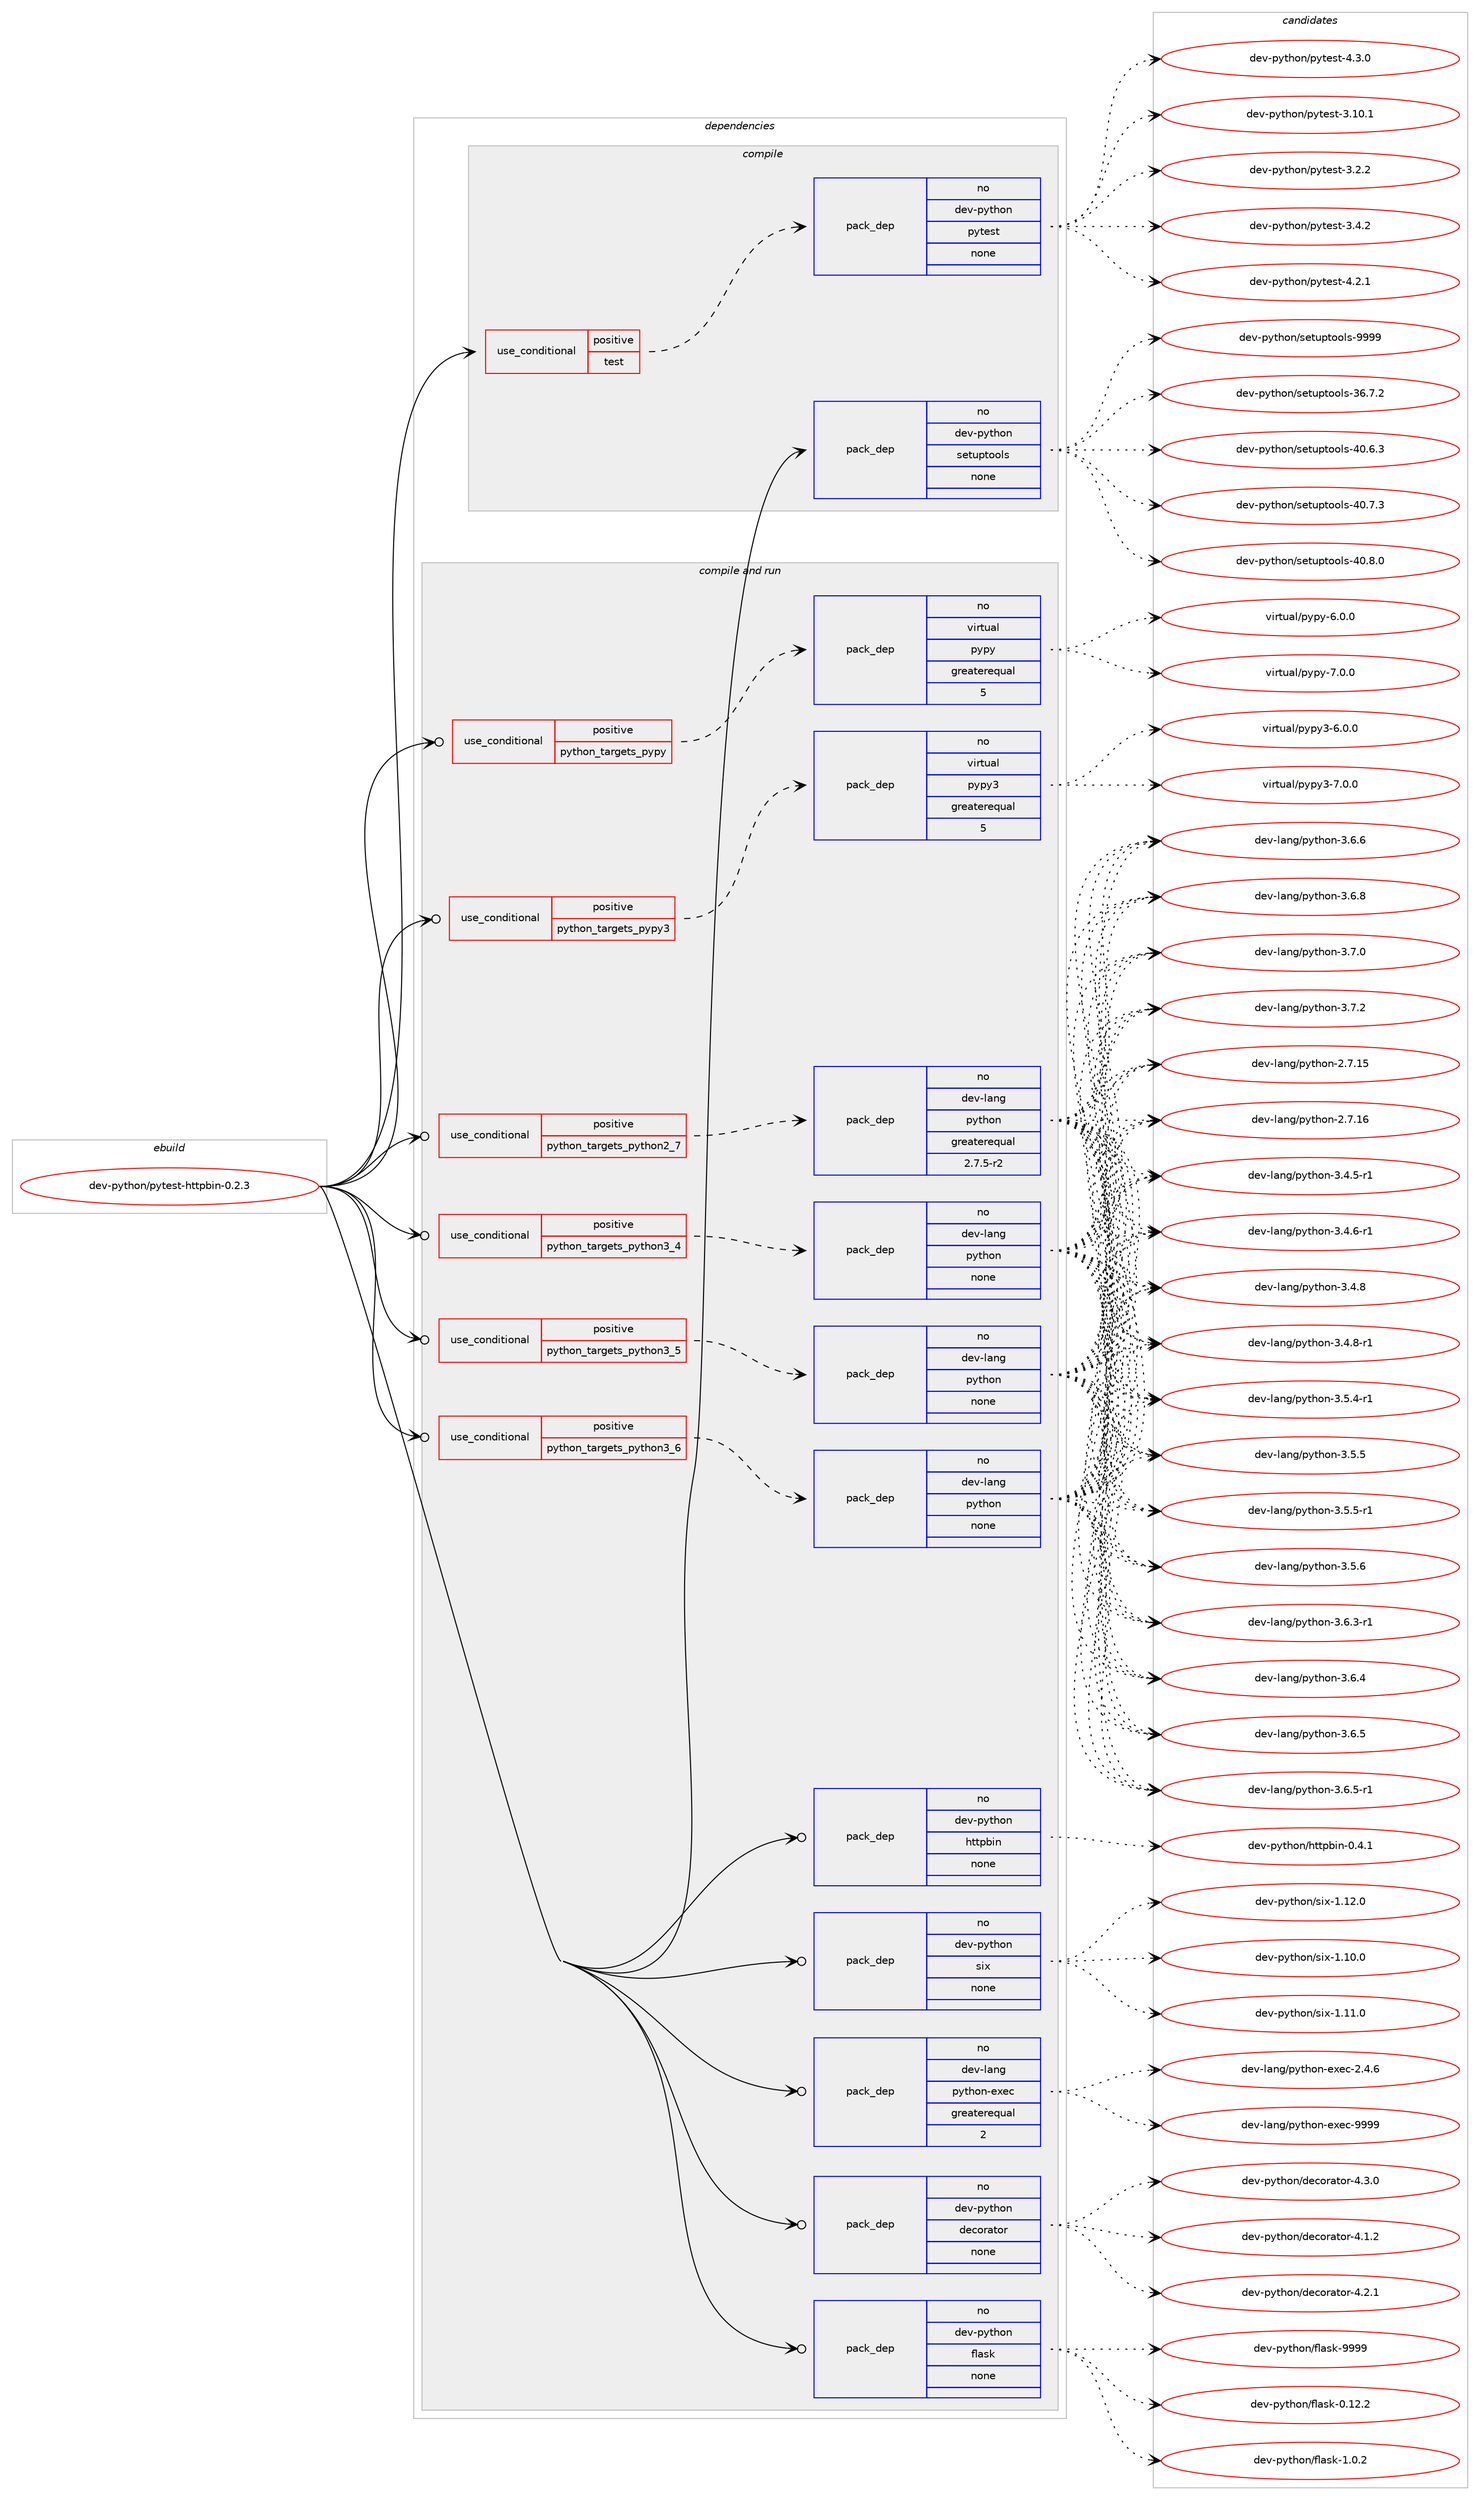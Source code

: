 digraph prolog {

# *************
# Graph options
# *************

newrank=true;
concentrate=true;
compound=true;
graph [rankdir=LR,fontname=Helvetica,fontsize=10,ranksep=1.5];#, ranksep=2.5, nodesep=0.2];
edge  [arrowhead=vee];
node  [fontname=Helvetica,fontsize=10];

# **********
# The ebuild
# **********

subgraph cluster_leftcol {
color=gray;
rank=same;
label=<<i>ebuild</i>>;
id [label="dev-python/pytest-httpbin-0.2.3", color=red, width=4, href="../dev-python/pytest-httpbin-0.2.3.svg"];
}

# ****************
# The dependencies
# ****************

subgraph cluster_midcol {
color=gray;
label=<<i>dependencies</i>>;
subgraph cluster_compile {
fillcolor="#eeeeee";
style=filled;
label=<<i>compile</i>>;
subgraph cond382144 {
dependency1433342 [label=<<TABLE BORDER="0" CELLBORDER="1" CELLSPACING="0" CELLPADDING="4"><TR><TD ROWSPAN="3" CELLPADDING="10">use_conditional</TD></TR><TR><TD>positive</TD></TR><TR><TD>test</TD></TR></TABLE>>, shape=none, color=red];
subgraph pack1027850 {
dependency1433343 [label=<<TABLE BORDER="0" CELLBORDER="1" CELLSPACING="0" CELLPADDING="4" WIDTH="220"><TR><TD ROWSPAN="6" CELLPADDING="30">pack_dep</TD></TR><TR><TD WIDTH="110">no</TD></TR><TR><TD>dev-python</TD></TR><TR><TD>pytest</TD></TR><TR><TD>none</TD></TR><TR><TD></TD></TR></TABLE>>, shape=none, color=blue];
}
dependency1433342:e -> dependency1433343:w [weight=20,style="dashed",arrowhead="vee"];
}
id:e -> dependency1433342:w [weight=20,style="solid",arrowhead="vee"];
subgraph pack1027851 {
dependency1433344 [label=<<TABLE BORDER="0" CELLBORDER="1" CELLSPACING="0" CELLPADDING="4" WIDTH="220"><TR><TD ROWSPAN="6" CELLPADDING="30">pack_dep</TD></TR><TR><TD WIDTH="110">no</TD></TR><TR><TD>dev-python</TD></TR><TR><TD>setuptools</TD></TR><TR><TD>none</TD></TR><TR><TD></TD></TR></TABLE>>, shape=none, color=blue];
}
id:e -> dependency1433344:w [weight=20,style="solid",arrowhead="vee"];
}
subgraph cluster_compileandrun {
fillcolor="#eeeeee";
style=filled;
label=<<i>compile and run</i>>;
subgraph cond382145 {
dependency1433345 [label=<<TABLE BORDER="0" CELLBORDER="1" CELLSPACING="0" CELLPADDING="4"><TR><TD ROWSPAN="3" CELLPADDING="10">use_conditional</TD></TR><TR><TD>positive</TD></TR><TR><TD>python_targets_pypy</TD></TR></TABLE>>, shape=none, color=red];
subgraph pack1027852 {
dependency1433346 [label=<<TABLE BORDER="0" CELLBORDER="1" CELLSPACING="0" CELLPADDING="4" WIDTH="220"><TR><TD ROWSPAN="6" CELLPADDING="30">pack_dep</TD></TR><TR><TD WIDTH="110">no</TD></TR><TR><TD>virtual</TD></TR><TR><TD>pypy</TD></TR><TR><TD>greaterequal</TD></TR><TR><TD>5</TD></TR></TABLE>>, shape=none, color=blue];
}
dependency1433345:e -> dependency1433346:w [weight=20,style="dashed",arrowhead="vee"];
}
id:e -> dependency1433345:w [weight=20,style="solid",arrowhead="odotvee"];
subgraph cond382146 {
dependency1433347 [label=<<TABLE BORDER="0" CELLBORDER="1" CELLSPACING="0" CELLPADDING="4"><TR><TD ROWSPAN="3" CELLPADDING="10">use_conditional</TD></TR><TR><TD>positive</TD></TR><TR><TD>python_targets_pypy3</TD></TR></TABLE>>, shape=none, color=red];
subgraph pack1027853 {
dependency1433348 [label=<<TABLE BORDER="0" CELLBORDER="1" CELLSPACING="0" CELLPADDING="4" WIDTH="220"><TR><TD ROWSPAN="6" CELLPADDING="30">pack_dep</TD></TR><TR><TD WIDTH="110">no</TD></TR><TR><TD>virtual</TD></TR><TR><TD>pypy3</TD></TR><TR><TD>greaterequal</TD></TR><TR><TD>5</TD></TR></TABLE>>, shape=none, color=blue];
}
dependency1433347:e -> dependency1433348:w [weight=20,style="dashed",arrowhead="vee"];
}
id:e -> dependency1433347:w [weight=20,style="solid",arrowhead="odotvee"];
subgraph cond382147 {
dependency1433349 [label=<<TABLE BORDER="0" CELLBORDER="1" CELLSPACING="0" CELLPADDING="4"><TR><TD ROWSPAN="3" CELLPADDING="10">use_conditional</TD></TR><TR><TD>positive</TD></TR><TR><TD>python_targets_python2_7</TD></TR></TABLE>>, shape=none, color=red];
subgraph pack1027854 {
dependency1433350 [label=<<TABLE BORDER="0" CELLBORDER="1" CELLSPACING="0" CELLPADDING="4" WIDTH="220"><TR><TD ROWSPAN="6" CELLPADDING="30">pack_dep</TD></TR><TR><TD WIDTH="110">no</TD></TR><TR><TD>dev-lang</TD></TR><TR><TD>python</TD></TR><TR><TD>greaterequal</TD></TR><TR><TD>2.7.5-r2</TD></TR></TABLE>>, shape=none, color=blue];
}
dependency1433349:e -> dependency1433350:w [weight=20,style="dashed",arrowhead="vee"];
}
id:e -> dependency1433349:w [weight=20,style="solid",arrowhead="odotvee"];
subgraph cond382148 {
dependency1433351 [label=<<TABLE BORDER="0" CELLBORDER="1" CELLSPACING="0" CELLPADDING="4"><TR><TD ROWSPAN="3" CELLPADDING="10">use_conditional</TD></TR><TR><TD>positive</TD></TR><TR><TD>python_targets_python3_4</TD></TR></TABLE>>, shape=none, color=red];
subgraph pack1027855 {
dependency1433352 [label=<<TABLE BORDER="0" CELLBORDER="1" CELLSPACING="0" CELLPADDING="4" WIDTH="220"><TR><TD ROWSPAN="6" CELLPADDING="30">pack_dep</TD></TR><TR><TD WIDTH="110">no</TD></TR><TR><TD>dev-lang</TD></TR><TR><TD>python</TD></TR><TR><TD>none</TD></TR><TR><TD></TD></TR></TABLE>>, shape=none, color=blue];
}
dependency1433351:e -> dependency1433352:w [weight=20,style="dashed",arrowhead="vee"];
}
id:e -> dependency1433351:w [weight=20,style="solid",arrowhead="odotvee"];
subgraph cond382149 {
dependency1433353 [label=<<TABLE BORDER="0" CELLBORDER="1" CELLSPACING="0" CELLPADDING="4"><TR><TD ROWSPAN="3" CELLPADDING="10">use_conditional</TD></TR><TR><TD>positive</TD></TR><TR><TD>python_targets_python3_5</TD></TR></TABLE>>, shape=none, color=red];
subgraph pack1027856 {
dependency1433354 [label=<<TABLE BORDER="0" CELLBORDER="1" CELLSPACING="0" CELLPADDING="4" WIDTH="220"><TR><TD ROWSPAN="6" CELLPADDING="30">pack_dep</TD></TR><TR><TD WIDTH="110">no</TD></TR><TR><TD>dev-lang</TD></TR><TR><TD>python</TD></TR><TR><TD>none</TD></TR><TR><TD></TD></TR></TABLE>>, shape=none, color=blue];
}
dependency1433353:e -> dependency1433354:w [weight=20,style="dashed",arrowhead="vee"];
}
id:e -> dependency1433353:w [weight=20,style="solid",arrowhead="odotvee"];
subgraph cond382150 {
dependency1433355 [label=<<TABLE BORDER="0" CELLBORDER="1" CELLSPACING="0" CELLPADDING="4"><TR><TD ROWSPAN="3" CELLPADDING="10">use_conditional</TD></TR><TR><TD>positive</TD></TR><TR><TD>python_targets_python3_6</TD></TR></TABLE>>, shape=none, color=red];
subgraph pack1027857 {
dependency1433356 [label=<<TABLE BORDER="0" CELLBORDER="1" CELLSPACING="0" CELLPADDING="4" WIDTH="220"><TR><TD ROWSPAN="6" CELLPADDING="30">pack_dep</TD></TR><TR><TD WIDTH="110">no</TD></TR><TR><TD>dev-lang</TD></TR><TR><TD>python</TD></TR><TR><TD>none</TD></TR><TR><TD></TD></TR></TABLE>>, shape=none, color=blue];
}
dependency1433355:e -> dependency1433356:w [weight=20,style="dashed",arrowhead="vee"];
}
id:e -> dependency1433355:w [weight=20,style="solid",arrowhead="odotvee"];
subgraph pack1027858 {
dependency1433357 [label=<<TABLE BORDER="0" CELLBORDER="1" CELLSPACING="0" CELLPADDING="4" WIDTH="220"><TR><TD ROWSPAN="6" CELLPADDING="30">pack_dep</TD></TR><TR><TD WIDTH="110">no</TD></TR><TR><TD>dev-lang</TD></TR><TR><TD>python-exec</TD></TR><TR><TD>greaterequal</TD></TR><TR><TD>2</TD></TR></TABLE>>, shape=none, color=blue];
}
id:e -> dependency1433357:w [weight=20,style="solid",arrowhead="odotvee"];
subgraph pack1027859 {
dependency1433358 [label=<<TABLE BORDER="0" CELLBORDER="1" CELLSPACING="0" CELLPADDING="4" WIDTH="220"><TR><TD ROWSPAN="6" CELLPADDING="30">pack_dep</TD></TR><TR><TD WIDTH="110">no</TD></TR><TR><TD>dev-python</TD></TR><TR><TD>decorator</TD></TR><TR><TD>none</TD></TR><TR><TD></TD></TR></TABLE>>, shape=none, color=blue];
}
id:e -> dependency1433358:w [weight=20,style="solid",arrowhead="odotvee"];
subgraph pack1027860 {
dependency1433359 [label=<<TABLE BORDER="0" CELLBORDER="1" CELLSPACING="0" CELLPADDING="4" WIDTH="220"><TR><TD ROWSPAN="6" CELLPADDING="30">pack_dep</TD></TR><TR><TD WIDTH="110">no</TD></TR><TR><TD>dev-python</TD></TR><TR><TD>flask</TD></TR><TR><TD>none</TD></TR><TR><TD></TD></TR></TABLE>>, shape=none, color=blue];
}
id:e -> dependency1433359:w [weight=20,style="solid",arrowhead="odotvee"];
subgraph pack1027861 {
dependency1433360 [label=<<TABLE BORDER="0" CELLBORDER="1" CELLSPACING="0" CELLPADDING="4" WIDTH="220"><TR><TD ROWSPAN="6" CELLPADDING="30">pack_dep</TD></TR><TR><TD WIDTH="110">no</TD></TR><TR><TD>dev-python</TD></TR><TR><TD>httpbin</TD></TR><TR><TD>none</TD></TR><TR><TD></TD></TR></TABLE>>, shape=none, color=blue];
}
id:e -> dependency1433360:w [weight=20,style="solid",arrowhead="odotvee"];
subgraph pack1027862 {
dependency1433361 [label=<<TABLE BORDER="0" CELLBORDER="1" CELLSPACING="0" CELLPADDING="4" WIDTH="220"><TR><TD ROWSPAN="6" CELLPADDING="30">pack_dep</TD></TR><TR><TD WIDTH="110">no</TD></TR><TR><TD>dev-python</TD></TR><TR><TD>six</TD></TR><TR><TD>none</TD></TR><TR><TD></TD></TR></TABLE>>, shape=none, color=blue];
}
id:e -> dependency1433361:w [weight=20,style="solid",arrowhead="odotvee"];
}
subgraph cluster_run {
fillcolor="#eeeeee";
style=filled;
label=<<i>run</i>>;
}
}

# **************
# The candidates
# **************

subgraph cluster_choices {
rank=same;
color=gray;
label=<<i>candidates</i>>;

subgraph choice1027850 {
color=black;
nodesep=1;
choice100101118451121211161041111104711212111610111511645514649484649 [label="dev-python/pytest-3.10.1", color=red, width=4,href="../dev-python/pytest-3.10.1.svg"];
choice1001011184511212111610411111047112121116101115116455146504650 [label="dev-python/pytest-3.2.2", color=red, width=4,href="../dev-python/pytest-3.2.2.svg"];
choice1001011184511212111610411111047112121116101115116455146524650 [label="dev-python/pytest-3.4.2", color=red, width=4,href="../dev-python/pytest-3.4.2.svg"];
choice1001011184511212111610411111047112121116101115116455246504649 [label="dev-python/pytest-4.2.1", color=red, width=4,href="../dev-python/pytest-4.2.1.svg"];
choice1001011184511212111610411111047112121116101115116455246514648 [label="dev-python/pytest-4.3.0", color=red, width=4,href="../dev-python/pytest-4.3.0.svg"];
dependency1433343:e -> choice100101118451121211161041111104711212111610111511645514649484649:w [style=dotted,weight="100"];
dependency1433343:e -> choice1001011184511212111610411111047112121116101115116455146504650:w [style=dotted,weight="100"];
dependency1433343:e -> choice1001011184511212111610411111047112121116101115116455146524650:w [style=dotted,weight="100"];
dependency1433343:e -> choice1001011184511212111610411111047112121116101115116455246504649:w [style=dotted,weight="100"];
dependency1433343:e -> choice1001011184511212111610411111047112121116101115116455246514648:w [style=dotted,weight="100"];
}
subgraph choice1027851 {
color=black;
nodesep=1;
choice100101118451121211161041111104711510111611711211611111110811545515446554650 [label="dev-python/setuptools-36.7.2", color=red, width=4,href="../dev-python/setuptools-36.7.2.svg"];
choice100101118451121211161041111104711510111611711211611111110811545524846544651 [label="dev-python/setuptools-40.6.3", color=red, width=4,href="../dev-python/setuptools-40.6.3.svg"];
choice100101118451121211161041111104711510111611711211611111110811545524846554651 [label="dev-python/setuptools-40.7.3", color=red, width=4,href="../dev-python/setuptools-40.7.3.svg"];
choice100101118451121211161041111104711510111611711211611111110811545524846564648 [label="dev-python/setuptools-40.8.0", color=red, width=4,href="../dev-python/setuptools-40.8.0.svg"];
choice10010111845112121116104111110471151011161171121161111111081154557575757 [label="dev-python/setuptools-9999", color=red, width=4,href="../dev-python/setuptools-9999.svg"];
dependency1433344:e -> choice100101118451121211161041111104711510111611711211611111110811545515446554650:w [style=dotted,weight="100"];
dependency1433344:e -> choice100101118451121211161041111104711510111611711211611111110811545524846544651:w [style=dotted,weight="100"];
dependency1433344:e -> choice100101118451121211161041111104711510111611711211611111110811545524846554651:w [style=dotted,weight="100"];
dependency1433344:e -> choice100101118451121211161041111104711510111611711211611111110811545524846564648:w [style=dotted,weight="100"];
dependency1433344:e -> choice10010111845112121116104111110471151011161171121161111111081154557575757:w [style=dotted,weight="100"];
}
subgraph choice1027852 {
color=black;
nodesep=1;
choice1181051141161179710847112121112121455446484648 [label="virtual/pypy-6.0.0", color=red, width=4,href="../virtual/pypy-6.0.0.svg"];
choice1181051141161179710847112121112121455546484648 [label="virtual/pypy-7.0.0", color=red, width=4,href="../virtual/pypy-7.0.0.svg"];
dependency1433346:e -> choice1181051141161179710847112121112121455446484648:w [style=dotted,weight="100"];
dependency1433346:e -> choice1181051141161179710847112121112121455546484648:w [style=dotted,weight="100"];
}
subgraph choice1027853 {
color=black;
nodesep=1;
choice118105114116117971084711212111212151455446484648 [label="virtual/pypy3-6.0.0", color=red, width=4,href="../virtual/pypy3-6.0.0.svg"];
choice118105114116117971084711212111212151455546484648 [label="virtual/pypy3-7.0.0", color=red, width=4,href="../virtual/pypy3-7.0.0.svg"];
dependency1433348:e -> choice118105114116117971084711212111212151455446484648:w [style=dotted,weight="100"];
dependency1433348:e -> choice118105114116117971084711212111212151455546484648:w [style=dotted,weight="100"];
}
subgraph choice1027854 {
color=black;
nodesep=1;
choice10010111845108971101034711212111610411111045504655464953 [label="dev-lang/python-2.7.15", color=red, width=4,href="../dev-lang/python-2.7.15.svg"];
choice10010111845108971101034711212111610411111045504655464954 [label="dev-lang/python-2.7.16", color=red, width=4,href="../dev-lang/python-2.7.16.svg"];
choice1001011184510897110103471121211161041111104551465246534511449 [label="dev-lang/python-3.4.5-r1", color=red, width=4,href="../dev-lang/python-3.4.5-r1.svg"];
choice1001011184510897110103471121211161041111104551465246544511449 [label="dev-lang/python-3.4.6-r1", color=red, width=4,href="../dev-lang/python-3.4.6-r1.svg"];
choice100101118451089711010347112121116104111110455146524656 [label="dev-lang/python-3.4.8", color=red, width=4,href="../dev-lang/python-3.4.8.svg"];
choice1001011184510897110103471121211161041111104551465246564511449 [label="dev-lang/python-3.4.8-r1", color=red, width=4,href="../dev-lang/python-3.4.8-r1.svg"];
choice1001011184510897110103471121211161041111104551465346524511449 [label="dev-lang/python-3.5.4-r1", color=red, width=4,href="../dev-lang/python-3.5.4-r1.svg"];
choice100101118451089711010347112121116104111110455146534653 [label="dev-lang/python-3.5.5", color=red, width=4,href="../dev-lang/python-3.5.5.svg"];
choice1001011184510897110103471121211161041111104551465346534511449 [label="dev-lang/python-3.5.5-r1", color=red, width=4,href="../dev-lang/python-3.5.5-r1.svg"];
choice100101118451089711010347112121116104111110455146534654 [label="dev-lang/python-3.5.6", color=red, width=4,href="../dev-lang/python-3.5.6.svg"];
choice1001011184510897110103471121211161041111104551465446514511449 [label="dev-lang/python-3.6.3-r1", color=red, width=4,href="../dev-lang/python-3.6.3-r1.svg"];
choice100101118451089711010347112121116104111110455146544652 [label="dev-lang/python-3.6.4", color=red, width=4,href="../dev-lang/python-3.6.4.svg"];
choice100101118451089711010347112121116104111110455146544653 [label="dev-lang/python-3.6.5", color=red, width=4,href="../dev-lang/python-3.6.5.svg"];
choice1001011184510897110103471121211161041111104551465446534511449 [label="dev-lang/python-3.6.5-r1", color=red, width=4,href="../dev-lang/python-3.6.5-r1.svg"];
choice100101118451089711010347112121116104111110455146544654 [label="dev-lang/python-3.6.6", color=red, width=4,href="../dev-lang/python-3.6.6.svg"];
choice100101118451089711010347112121116104111110455146544656 [label="dev-lang/python-3.6.8", color=red, width=4,href="../dev-lang/python-3.6.8.svg"];
choice100101118451089711010347112121116104111110455146554648 [label="dev-lang/python-3.7.0", color=red, width=4,href="../dev-lang/python-3.7.0.svg"];
choice100101118451089711010347112121116104111110455146554650 [label="dev-lang/python-3.7.2", color=red, width=4,href="../dev-lang/python-3.7.2.svg"];
dependency1433350:e -> choice10010111845108971101034711212111610411111045504655464953:w [style=dotted,weight="100"];
dependency1433350:e -> choice10010111845108971101034711212111610411111045504655464954:w [style=dotted,weight="100"];
dependency1433350:e -> choice1001011184510897110103471121211161041111104551465246534511449:w [style=dotted,weight="100"];
dependency1433350:e -> choice1001011184510897110103471121211161041111104551465246544511449:w [style=dotted,weight="100"];
dependency1433350:e -> choice100101118451089711010347112121116104111110455146524656:w [style=dotted,weight="100"];
dependency1433350:e -> choice1001011184510897110103471121211161041111104551465246564511449:w [style=dotted,weight="100"];
dependency1433350:e -> choice1001011184510897110103471121211161041111104551465346524511449:w [style=dotted,weight="100"];
dependency1433350:e -> choice100101118451089711010347112121116104111110455146534653:w [style=dotted,weight="100"];
dependency1433350:e -> choice1001011184510897110103471121211161041111104551465346534511449:w [style=dotted,weight="100"];
dependency1433350:e -> choice100101118451089711010347112121116104111110455146534654:w [style=dotted,weight="100"];
dependency1433350:e -> choice1001011184510897110103471121211161041111104551465446514511449:w [style=dotted,weight="100"];
dependency1433350:e -> choice100101118451089711010347112121116104111110455146544652:w [style=dotted,weight="100"];
dependency1433350:e -> choice100101118451089711010347112121116104111110455146544653:w [style=dotted,weight="100"];
dependency1433350:e -> choice1001011184510897110103471121211161041111104551465446534511449:w [style=dotted,weight="100"];
dependency1433350:e -> choice100101118451089711010347112121116104111110455146544654:w [style=dotted,weight="100"];
dependency1433350:e -> choice100101118451089711010347112121116104111110455146544656:w [style=dotted,weight="100"];
dependency1433350:e -> choice100101118451089711010347112121116104111110455146554648:w [style=dotted,weight="100"];
dependency1433350:e -> choice100101118451089711010347112121116104111110455146554650:w [style=dotted,weight="100"];
}
subgraph choice1027855 {
color=black;
nodesep=1;
choice10010111845108971101034711212111610411111045504655464953 [label="dev-lang/python-2.7.15", color=red, width=4,href="../dev-lang/python-2.7.15.svg"];
choice10010111845108971101034711212111610411111045504655464954 [label="dev-lang/python-2.7.16", color=red, width=4,href="../dev-lang/python-2.7.16.svg"];
choice1001011184510897110103471121211161041111104551465246534511449 [label="dev-lang/python-3.4.5-r1", color=red, width=4,href="../dev-lang/python-3.4.5-r1.svg"];
choice1001011184510897110103471121211161041111104551465246544511449 [label="dev-lang/python-3.4.6-r1", color=red, width=4,href="../dev-lang/python-3.4.6-r1.svg"];
choice100101118451089711010347112121116104111110455146524656 [label="dev-lang/python-3.4.8", color=red, width=4,href="../dev-lang/python-3.4.8.svg"];
choice1001011184510897110103471121211161041111104551465246564511449 [label="dev-lang/python-3.4.8-r1", color=red, width=4,href="../dev-lang/python-3.4.8-r1.svg"];
choice1001011184510897110103471121211161041111104551465346524511449 [label="dev-lang/python-3.5.4-r1", color=red, width=4,href="../dev-lang/python-3.5.4-r1.svg"];
choice100101118451089711010347112121116104111110455146534653 [label="dev-lang/python-3.5.5", color=red, width=4,href="../dev-lang/python-3.5.5.svg"];
choice1001011184510897110103471121211161041111104551465346534511449 [label="dev-lang/python-3.5.5-r1", color=red, width=4,href="../dev-lang/python-3.5.5-r1.svg"];
choice100101118451089711010347112121116104111110455146534654 [label="dev-lang/python-3.5.6", color=red, width=4,href="../dev-lang/python-3.5.6.svg"];
choice1001011184510897110103471121211161041111104551465446514511449 [label="dev-lang/python-3.6.3-r1", color=red, width=4,href="../dev-lang/python-3.6.3-r1.svg"];
choice100101118451089711010347112121116104111110455146544652 [label="dev-lang/python-3.6.4", color=red, width=4,href="../dev-lang/python-3.6.4.svg"];
choice100101118451089711010347112121116104111110455146544653 [label="dev-lang/python-3.6.5", color=red, width=4,href="../dev-lang/python-3.6.5.svg"];
choice1001011184510897110103471121211161041111104551465446534511449 [label="dev-lang/python-3.6.5-r1", color=red, width=4,href="../dev-lang/python-3.6.5-r1.svg"];
choice100101118451089711010347112121116104111110455146544654 [label="dev-lang/python-3.6.6", color=red, width=4,href="../dev-lang/python-3.6.6.svg"];
choice100101118451089711010347112121116104111110455146544656 [label="dev-lang/python-3.6.8", color=red, width=4,href="../dev-lang/python-3.6.8.svg"];
choice100101118451089711010347112121116104111110455146554648 [label="dev-lang/python-3.7.0", color=red, width=4,href="../dev-lang/python-3.7.0.svg"];
choice100101118451089711010347112121116104111110455146554650 [label="dev-lang/python-3.7.2", color=red, width=4,href="../dev-lang/python-3.7.2.svg"];
dependency1433352:e -> choice10010111845108971101034711212111610411111045504655464953:w [style=dotted,weight="100"];
dependency1433352:e -> choice10010111845108971101034711212111610411111045504655464954:w [style=dotted,weight="100"];
dependency1433352:e -> choice1001011184510897110103471121211161041111104551465246534511449:w [style=dotted,weight="100"];
dependency1433352:e -> choice1001011184510897110103471121211161041111104551465246544511449:w [style=dotted,weight="100"];
dependency1433352:e -> choice100101118451089711010347112121116104111110455146524656:w [style=dotted,weight="100"];
dependency1433352:e -> choice1001011184510897110103471121211161041111104551465246564511449:w [style=dotted,weight="100"];
dependency1433352:e -> choice1001011184510897110103471121211161041111104551465346524511449:w [style=dotted,weight="100"];
dependency1433352:e -> choice100101118451089711010347112121116104111110455146534653:w [style=dotted,weight="100"];
dependency1433352:e -> choice1001011184510897110103471121211161041111104551465346534511449:w [style=dotted,weight="100"];
dependency1433352:e -> choice100101118451089711010347112121116104111110455146534654:w [style=dotted,weight="100"];
dependency1433352:e -> choice1001011184510897110103471121211161041111104551465446514511449:w [style=dotted,weight="100"];
dependency1433352:e -> choice100101118451089711010347112121116104111110455146544652:w [style=dotted,weight="100"];
dependency1433352:e -> choice100101118451089711010347112121116104111110455146544653:w [style=dotted,weight="100"];
dependency1433352:e -> choice1001011184510897110103471121211161041111104551465446534511449:w [style=dotted,weight="100"];
dependency1433352:e -> choice100101118451089711010347112121116104111110455146544654:w [style=dotted,weight="100"];
dependency1433352:e -> choice100101118451089711010347112121116104111110455146544656:w [style=dotted,weight="100"];
dependency1433352:e -> choice100101118451089711010347112121116104111110455146554648:w [style=dotted,weight="100"];
dependency1433352:e -> choice100101118451089711010347112121116104111110455146554650:w [style=dotted,weight="100"];
}
subgraph choice1027856 {
color=black;
nodesep=1;
choice10010111845108971101034711212111610411111045504655464953 [label="dev-lang/python-2.7.15", color=red, width=4,href="../dev-lang/python-2.7.15.svg"];
choice10010111845108971101034711212111610411111045504655464954 [label="dev-lang/python-2.7.16", color=red, width=4,href="../dev-lang/python-2.7.16.svg"];
choice1001011184510897110103471121211161041111104551465246534511449 [label="dev-lang/python-3.4.5-r1", color=red, width=4,href="../dev-lang/python-3.4.5-r1.svg"];
choice1001011184510897110103471121211161041111104551465246544511449 [label="dev-lang/python-3.4.6-r1", color=red, width=4,href="../dev-lang/python-3.4.6-r1.svg"];
choice100101118451089711010347112121116104111110455146524656 [label="dev-lang/python-3.4.8", color=red, width=4,href="../dev-lang/python-3.4.8.svg"];
choice1001011184510897110103471121211161041111104551465246564511449 [label="dev-lang/python-3.4.8-r1", color=red, width=4,href="../dev-lang/python-3.4.8-r1.svg"];
choice1001011184510897110103471121211161041111104551465346524511449 [label="dev-lang/python-3.5.4-r1", color=red, width=4,href="../dev-lang/python-3.5.4-r1.svg"];
choice100101118451089711010347112121116104111110455146534653 [label="dev-lang/python-3.5.5", color=red, width=4,href="../dev-lang/python-3.5.5.svg"];
choice1001011184510897110103471121211161041111104551465346534511449 [label="dev-lang/python-3.5.5-r1", color=red, width=4,href="../dev-lang/python-3.5.5-r1.svg"];
choice100101118451089711010347112121116104111110455146534654 [label="dev-lang/python-3.5.6", color=red, width=4,href="../dev-lang/python-3.5.6.svg"];
choice1001011184510897110103471121211161041111104551465446514511449 [label="dev-lang/python-3.6.3-r1", color=red, width=4,href="../dev-lang/python-3.6.3-r1.svg"];
choice100101118451089711010347112121116104111110455146544652 [label="dev-lang/python-3.6.4", color=red, width=4,href="../dev-lang/python-3.6.4.svg"];
choice100101118451089711010347112121116104111110455146544653 [label="dev-lang/python-3.6.5", color=red, width=4,href="../dev-lang/python-3.6.5.svg"];
choice1001011184510897110103471121211161041111104551465446534511449 [label="dev-lang/python-3.6.5-r1", color=red, width=4,href="../dev-lang/python-3.6.5-r1.svg"];
choice100101118451089711010347112121116104111110455146544654 [label="dev-lang/python-3.6.6", color=red, width=4,href="../dev-lang/python-3.6.6.svg"];
choice100101118451089711010347112121116104111110455146544656 [label="dev-lang/python-3.6.8", color=red, width=4,href="../dev-lang/python-3.6.8.svg"];
choice100101118451089711010347112121116104111110455146554648 [label="dev-lang/python-3.7.0", color=red, width=4,href="../dev-lang/python-3.7.0.svg"];
choice100101118451089711010347112121116104111110455146554650 [label="dev-lang/python-3.7.2", color=red, width=4,href="../dev-lang/python-3.7.2.svg"];
dependency1433354:e -> choice10010111845108971101034711212111610411111045504655464953:w [style=dotted,weight="100"];
dependency1433354:e -> choice10010111845108971101034711212111610411111045504655464954:w [style=dotted,weight="100"];
dependency1433354:e -> choice1001011184510897110103471121211161041111104551465246534511449:w [style=dotted,weight="100"];
dependency1433354:e -> choice1001011184510897110103471121211161041111104551465246544511449:w [style=dotted,weight="100"];
dependency1433354:e -> choice100101118451089711010347112121116104111110455146524656:w [style=dotted,weight="100"];
dependency1433354:e -> choice1001011184510897110103471121211161041111104551465246564511449:w [style=dotted,weight="100"];
dependency1433354:e -> choice1001011184510897110103471121211161041111104551465346524511449:w [style=dotted,weight="100"];
dependency1433354:e -> choice100101118451089711010347112121116104111110455146534653:w [style=dotted,weight="100"];
dependency1433354:e -> choice1001011184510897110103471121211161041111104551465346534511449:w [style=dotted,weight="100"];
dependency1433354:e -> choice100101118451089711010347112121116104111110455146534654:w [style=dotted,weight="100"];
dependency1433354:e -> choice1001011184510897110103471121211161041111104551465446514511449:w [style=dotted,weight="100"];
dependency1433354:e -> choice100101118451089711010347112121116104111110455146544652:w [style=dotted,weight="100"];
dependency1433354:e -> choice100101118451089711010347112121116104111110455146544653:w [style=dotted,weight="100"];
dependency1433354:e -> choice1001011184510897110103471121211161041111104551465446534511449:w [style=dotted,weight="100"];
dependency1433354:e -> choice100101118451089711010347112121116104111110455146544654:w [style=dotted,weight="100"];
dependency1433354:e -> choice100101118451089711010347112121116104111110455146544656:w [style=dotted,weight="100"];
dependency1433354:e -> choice100101118451089711010347112121116104111110455146554648:w [style=dotted,weight="100"];
dependency1433354:e -> choice100101118451089711010347112121116104111110455146554650:w [style=dotted,weight="100"];
}
subgraph choice1027857 {
color=black;
nodesep=1;
choice10010111845108971101034711212111610411111045504655464953 [label="dev-lang/python-2.7.15", color=red, width=4,href="../dev-lang/python-2.7.15.svg"];
choice10010111845108971101034711212111610411111045504655464954 [label="dev-lang/python-2.7.16", color=red, width=4,href="../dev-lang/python-2.7.16.svg"];
choice1001011184510897110103471121211161041111104551465246534511449 [label="dev-lang/python-3.4.5-r1", color=red, width=4,href="../dev-lang/python-3.4.5-r1.svg"];
choice1001011184510897110103471121211161041111104551465246544511449 [label="dev-lang/python-3.4.6-r1", color=red, width=4,href="../dev-lang/python-3.4.6-r1.svg"];
choice100101118451089711010347112121116104111110455146524656 [label="dev-lang/python-3.4.8", color=red, width=4,href="../dev-lang/python-3.4.8.svg"];
choice1001011184510897110103471121211161041111104551465246564511449 [label="dev-lang/python-3.4.8-r1", color=red, width=4,href="../dev-lang/python-3.4.8-r1.svg"];
choice1001011184510897110103471121211161041111104551465346524511449 [label="dev-lang/python-3.5.4-r1", color=red, width=4,href="../dev-lang/python-3.5.4-r1.svg"];
choice100101118451089711010347112121116104111110455146534653 [label="dev-lang/python-3.5.5", color=red, width=4,href="../dev-lang/python-3.5.5.svg"];
choice1001011184510897110103471121211161041111104551465346534511449 [label="dev-lang/python-3.5.5-r1", color=red, width=4,href="../dev-lang/python-3.5.5-r1.svg"];
choice100101118451089711010347112121116104111110455146534654 [label="dev-lang/python-3.5.6", color=red, width=4,href="../dev-lang/python-3.5.6.svg"];
choice1001011184510897110103471121211161041111104551465446514511449 [label="dev-lang/python-3.6.3-r1", color=red, width=4,href="../dev-lang/python-3.6.3-r1.svg"];
choice100101118451089711010347112121116104111110455146544652 [label="dev-lang/python-3.6.4", color=red, width=4,href="../dev-lang/python-3.6.4.svg"];
choice100101118451089711010347112121116104111110455146544653 [label="dev-lang/python-3.6.5", color=red, width=4,href="../dev-lang/python-3.6.5.svg"];
choice1001011184510897110103471121211161041111104551465446534511449 [label="dev-lang/python-3.6.5-r1", color=red, width=4,href="../dev-lang/python-3.6.5-r1.svg"];
choice100101118451089711010347112121116104111110455146544654 [label="dev-lang/python-3.6.6", color=red, width=4,href="../dev-lang/python-3.6.6.svg"];
choice100101118451089711010347112121116104111110455146544656 [label="dev-lang/python-3.6.8", color=red, width=4,href="../dev-lang/python-3.6.8.svg"];
choice100101118451089711010347112121116104111110455146554648 [label="dev-lang/python-3.7.0", color=red, width=4,href="../dev-lang/python-3.7.0.svg"];
choice100101118451089711010347112121116104111110455146554650 [label="dev-lang/python-3.7.2", color=red, width=4,href="../dev-lang/python-3.7.2.svg"];
dependency1433356:e -> choice10010111845108971101034711212111610411111045504655464953:w [style=dotted,weight="100"];
dependency1433356:e -> choice10010111845108971101034711212111610411111045504655464954:w [style=dotted,weight="100"];
dependency1433356:e -> choice1001011184510897110103471121211161041111104551465246534511449:w [style=dotted,weight="100"];
dependency1433356:e -> choice1001011184510897110103471121211161041111104551465246544511449:w [style=dotted,weight="100"];
dependency1433356:e -> choice100101118451089711010347112121116104111110455146524656:w [style=dotted,weight="100"];
dependency1433356:e -> choice1001011184510897110103471121211161041111104551465246564511449:w [style=dotted,weight="100"];
dependency1433356:e -> choice1001011184510897110103471121211161041111104551465346524511449:w [style=dotted,weight="100"];
dependency1433356:e -> choice100101118451089711010347112121116104111110455146534653:w [style=dotted,weight="100"];
dependency1433356:e -> choice1001011184510897110103471121211161041111104551465346534511449:w [style=dotted,weight="100"];
dependency1433356:e -> choice100101118451089711010347112121116104111110455146534654:w [style=dotted,weight="100"];
dependency1433356:e -> choice1001011184510897110103471121211161041111104551465446514511449:w [style=dotted,weight="100"];
dependency1433356:e -> choice100101118451089711010347112121116104111110455146544652:w [style=dotted,weight="100"];
dependency1433356:e -> choice100101118451089711010347112121116104111110455146544653:w [style=dotted,weight="100"];
dependency1433356:e -> choice1001011184510897110103471121211161041111104551465446534511449:w [style=dotted,weight="100"];
dependency1433356:e -> choice100101118451089711010347112121116104111110455146544654:w [style=dotted,weight="100"];
dependency1433356:e -> choice100101118451089711010347112121116104111110455146544656:w [style=dotted,weight="100"];
dependency1433356:e -> choice100101118451089711010347112121116104111110455146554648:w [style=dotted,weight="100"];
dependency1433356:e -> choice100101118451089711010347112121116104111110455146554650:w [style=dotted,weight="100"];
}
subgraph choice1027858 {
color=black;
nodesep=1;
choice1001011184510897110103471121211161041111104510112010199455046524654 [label="dev-lang/python-exec-2.4.6", color=red, width=4,href="../dev-lang/python-exec-2.4.6.svg"];
choice10010111845108971101034711212111610411111045101120101994557575757 [label="dev-lang/python-exec-9999", color=red, width=4,href="../dev-lang/python-exec-9999.svg"];
dependency1433357:e -> choice1001011184510897110103471121211161041111104510112010199455046524654:w [style=dotted,weight="100"];
dependency1433357:e -> choice10010111845108971101034711212111610411111045101120101994557575757:w [style=dotted,weight="100"];
}
subgraph choice1027859 {
color=black;
nodesep=1;
choice10010111845112121116104111110471001019911111497116111114455246494650 [label="dev-python/decorator-4.1.2", color=red, width=4,href="../dev-python/decorator-4.1.2.svg"];
choice10010111845112121116104111110471001019911111497116111114455246504649 [label="dev-python/decorator-4.2.1", color=red, width=4,href="../dev-python/decorator-4.2.1.svg"];
choice10010111845112121116104111110471001019911111497116111114455246514648 [label="dev-python/decorator-4.3.0", color=red, width=4,href="../dev-python/decorator-4.3.0.svg"];
dependency1433358:e -> choice10010111845112121116104111110471001019911111497116111114455246494650:w [style=dotted,weight="100"];
dependency1433358:e -> choice10010111845112121116104111110471001019911111497116111114455246504649:w [style=dotted,weight="100"];
dependency1433358:e -> choice10010111845112121116104111110471001019911111497116111114455246514648:w [style=dotted,weight="100"];
}
subgraph choice1027860 {
color=black;
nodesep=1;
choice10010111845112121116104111110471021089711510745484649504650 [label="dev-python/flask-0.12.2", color=red, width=4,href="../dev-python/flask-0.12.2.svg"];
choice100101118451121211161041111104710210897115107454946484650 [label="dev-python/flask-1.0.2", color=red, width=4,href="../dev-python/flask-1.0.2.svg"];
choice1001011184511212111610411111047102108971151074557575757 [label="dev-python/flask-9999", color=red, width=4,href="../dev-python/flask-9999.svg"];
dependency1433359:e -> choice10010111845112121116104111110471021089711510745484649504650:w [style=dotted,weight="100"];
dependency1433359:e -> choice100101118451121211161041111104710210897115107454946484650:w [style=dotted,weight="100"];
dependency1433359:e -> choice1001011184511212111610411111047102108971151074557575757:w [style=dotted,weight="100"];
}
subgraph choice1027861 {
color=black;
nodesep=1;
choice100101118451121211161041111104710411611611298105110454846524649 [label="dev-python/httpbin-0.4.1", color=red, width=4,href="../dev-python/httpbin-0.4.1.svg"];
dependency1433360:e -> choice100101118451121211161041111104710411611611298105110454846524649:w [style=dotted,weight="100"];
}
subgraph choice1027862 {
color=black;
nodesep=1;
choice100101118451121211161041111104711510512045494649484648 [label="dev-python/six-1.10.0", color=red, width=4,href="../dev-python/six-1.10.0.svg"];
choice100101118451121211161041111104711510512045494649494648 [label="dev-python/six-1.11.0", color=red, width=4,href="../dev-python/six-1.11.0.svg"];
choice100101118451121211161041111104711510512045494649504648 [label="dev-python/six-1.12.0", color=red, width=4,href="../dev-python/six-1.12.0.svg"];
dependency1433361:e -> choice100101118451121211161041111104711510512045494649484648:w [style=dotted,weight="100"];
dependency1433361:e -> choice100101118451121211161041111104711510512045494649494648:w [style=dotted,weight="100"];
dependency1433361:e -> choice100101118451121211161041111104711510512045494649504648:w [style=dotted,weight="100"];
}
}

}

